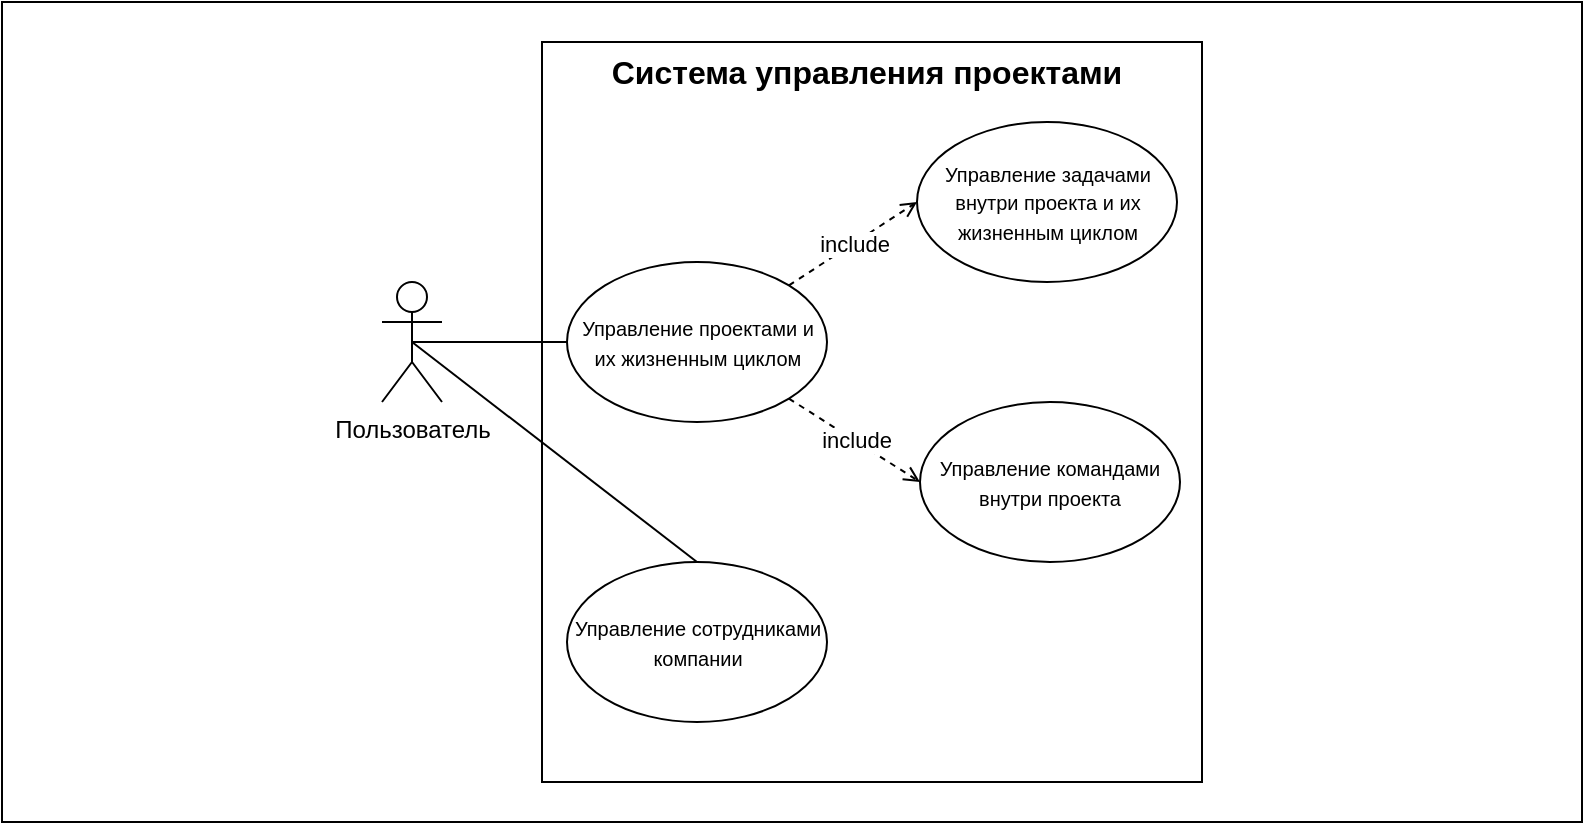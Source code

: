 <mxfile version="21.3.2" type="device">
  <diagram name="Страница 1" id="flZc52LiNWzHMUvzN-AP">
    <mxGraphModel dx="1134" dy="626" grid="1" gridSize="10" guides="1" tooltips="1" connect="1" arrows="1" fold="1" page="1" pageScale="1" pageWidth="827" pageHeight="1169" background="#ffffff" math="0" shadow="0">
      <root>
        <mxCell id="0" />
        <mxCell id="1" parent="0" />
        <mxCell id="PvrvIEAhj6hiEpOGMwuy-2" value="" style="whiteSpace=wrap;html=1;" parent="1" vertex="1">
          <mxGeometry x="19" y="10" width="790" height="410" as="geometry" />
        </mxCell>
        <mxCell id="xhdU-azrMuqtnT098IMx-1" value="Пользователь" style="shape=umlActor;verticalLabelPosition=bottom;verticalAlign=top;html=1;outlineConnect=0;" parent="1" vertex="1">
          <mxGeometry x="209" y="150" width="30" height="60" as="geometry" />
        </mxCell>
        <mxCell id="xhdU-azrMuqtnT098IMx-4" value="" style="whiteSpace=wrap;html=1;" parent="1" vertex="1">
          <mxGeometry x="289" y="30" width="330" height="370" as="geometry" />
        </mxCell>
        <mxCell id="xhdU-azrMuqtnT098IMx-5" value="&lt;font style=&quot;font-size: 10px;&quot;&gt;Управление сотрудниками компании&lt;/font&gt;" style="ellipse;whiteSpace=wrap;html=1;" parent="1" vertex="1">
          <mxGeometry x="301.5" y="290" width="130" height="80" as="geometry" />
        </mxCell>
        <mxCell id="xhdU-azrMuqtnT098IMx-9" value="&lt;pre style=&quot;&quot;&gt;&lt;span style=&quot;background-color: rgb(255, 255, 255);&quot;&gt;&lt;font style=&quot;font-size: 16px;&quot; face=&quot;Helvetica&quot;&gt;&lt;b&gt;Система управления проектами&lt;/b&gt;&lt;/font&gt;&lt;/span&gt;&lt;/pre&gt;" style="text;html=1;strokeColor=none;fillColor=none;align=center;verticalAlign=middle;whiteSpace=wrap;rounded=0;" parent="1" vertex="1">
          <mxGeometry x="317.38" y="30" width="269.25" height="30" as="geometry" />
        </mxCell>
        <mxCell id="xhdU-azrMuqtnT098IMx-13" value="&lt;font style=&quot;font-size: 10px;&quot;&gt;Управление проектами и их жизненным циклом&lt;/font&gt;" style="ellipse;whiteSpace=wrap;html=1;" parent="1" vertex="1">
          <mxGeometry x="301.5" y="140" width="130" height="80" as="geometry" />
        </mxCell>
        <mxCell id="xhdU-azrMuqtnT098IMx-14" value="&lt;font style=&quot;font-size: 10px;&quot;&gt;Управление задачами внутри проекта и их жизненным циклом&lt;/font&gt;" style="ellipse;whiteSpace=wrap;html=1;" parent="1" vertex="1">
          <mxGeometry x="476.5" y="70" width="130" height="80" as="geometry" />
        </mxCell>
        <mxCell id="xhdU-azrMuqtnT098IMx-15" value="&lt;font style=&quot;font-size: 10px;&quot;&gt;Управление командами внутри проекта&lt;/font&gt;" style="ellipse;whiteSpace=wrap;html=1;" parent="1" vertex="1">
          <mxGeometry x="478" y="210" width="130" height="80" as="geometry" />
        </mxCell>
        <mxCell id="xhdU-azrMuqtnT098IMx-21" value="" style="endArrow=open;html=1;rounded=0;dashed=1;endFill=0;exitX=1;exitY=1;exitDx=0;exitDy=0;entryX=0;entryY=0.5;entryDx=0;entryDy=0;" parent="1" source="xhdU-azrMuqtnT098IMx-13" target="xhdU-azrMuqtnT098IMx-15" edge="1">
          <mxGeometry relative="1" as="geometry">
            <mxPoint x="416.5" y="190" as="sourcePoint" />
            <mxPoint x="516.5" y="190" as="targetPoint" />
          </mxGeometry>
        </mxCell>
        <mxCell id="xhdU-azrMuqtnT098IMx-22" value="include" style="edgeLabel;resizable=0;html=1;align=center;verticalAlign=middle;" parent="xhdU-azrMuqtnT098IMx-21" connectable="0" vertex="1">
          <mxGeometry relative="1" as="geometry" />
        </mxCell>
        <mxCell id="xhdU-azrMuqtnT098IMx-23" value="" style="endArrow=open;html=1;rounded=0;dashed=1;endFill=0;exitX=1;exitY=0;exitDx=0;exitDy=0;entryX=0;entryY=0.5;entryDx=0;entryDy=0;" parent="1" source="xhdU-azrMuqtnT098IMx-13" target="xhdU-azrMuqtnT098IMx-14" edge="1">
          <mxGeometry relative="1" as="geometry">
            <mxPoint x="431.5" y="160" as="sourcePoint" />
            <mxPoint x="525.5" y="192" as="targetPoint" />
          </mxGeometry>
        </mxCell>
        <mxCell id="xhdU-azrMuqtnT098IMx-24" value="include" style="edgeLabel;resizable=0;html=1;align=center;verticalAlign=middle;" parent="xhdU-azrMuqtnT098IMx-23" connectable="0" vertex="1">
          <mxGeometry relative="1" as="geometry" />
        </mxCell>
        <mxCell id="xhdU-azrMuqtnT098IMx-27" style="edgeStyle=orthogonalEdgeStyle;rounded=0;orthogonalLoop=1;jettySize=auto;html=1;exitX=0.5;exitY=0.5;exitDx=0;exitDy=0;exitPerimeter=0;entryX=0;entryY=0.5;entryDx=0;entryDy=0;endArrow=none;endFill=0;" parent="1" source="xhdU-azrMuqtnT098IMx-1" target="xhdU-azrMuqtnT098IMx-13" edge="1">
          <mxGeometry relative="1" as="geometry" />
        </mxCell>
        <mxCell id="PvrvIEAhj6hiEpOGMwuy-1" style="rounded=0;orthogonalLoop=1;jettySize=auto;html=1;exitX=0.5;exitY=0.5;exitDx=0;exitDy=0;exitPerimeter=0;entryX=0.5;entryY=0;entryDx=0;entryDy=0;endArrow=none;endFill=0;" parent="1" source="xhdU-azrMuqtnT098IMx-1" target="xhdU-azrMuqtnT098IMx-5" edge="1">
          <mxGeometry relative="1" as="geometry">
            <mxPoint x="234" y="190" as="sourcePoint" />
            <mxPoint x="312" y="190" as="targetPoint" />
          </mxGeometry>
        </mxCell>
      </root>
    </mxGraphModel>
  </diagram>
</mxfile>
